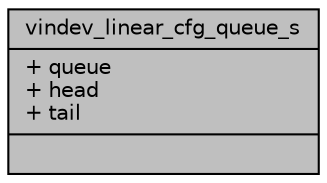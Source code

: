 digraph "vindev_linear_cfg_queue_s"
{
 // INTERACTIVE_SVG=YES
 // LATEX_PDF_SIZE
  bgcolor="transparent";
  edge [fontname="Helvetica",fontsize="10",labelfontname="Helvetica",labelfontsize="10"];
  node [fontname="Helvetica",fontsize="10",shape=record];
  Node1 [label="{vindev_linear_cfg_queue_s\n|+ queue\l+ head\l+ tail\l|}",height=0.2,width=0.4,color="black", fillcolor="grey75", style="filled", fontcolor="black",tooltip=" "];
}
